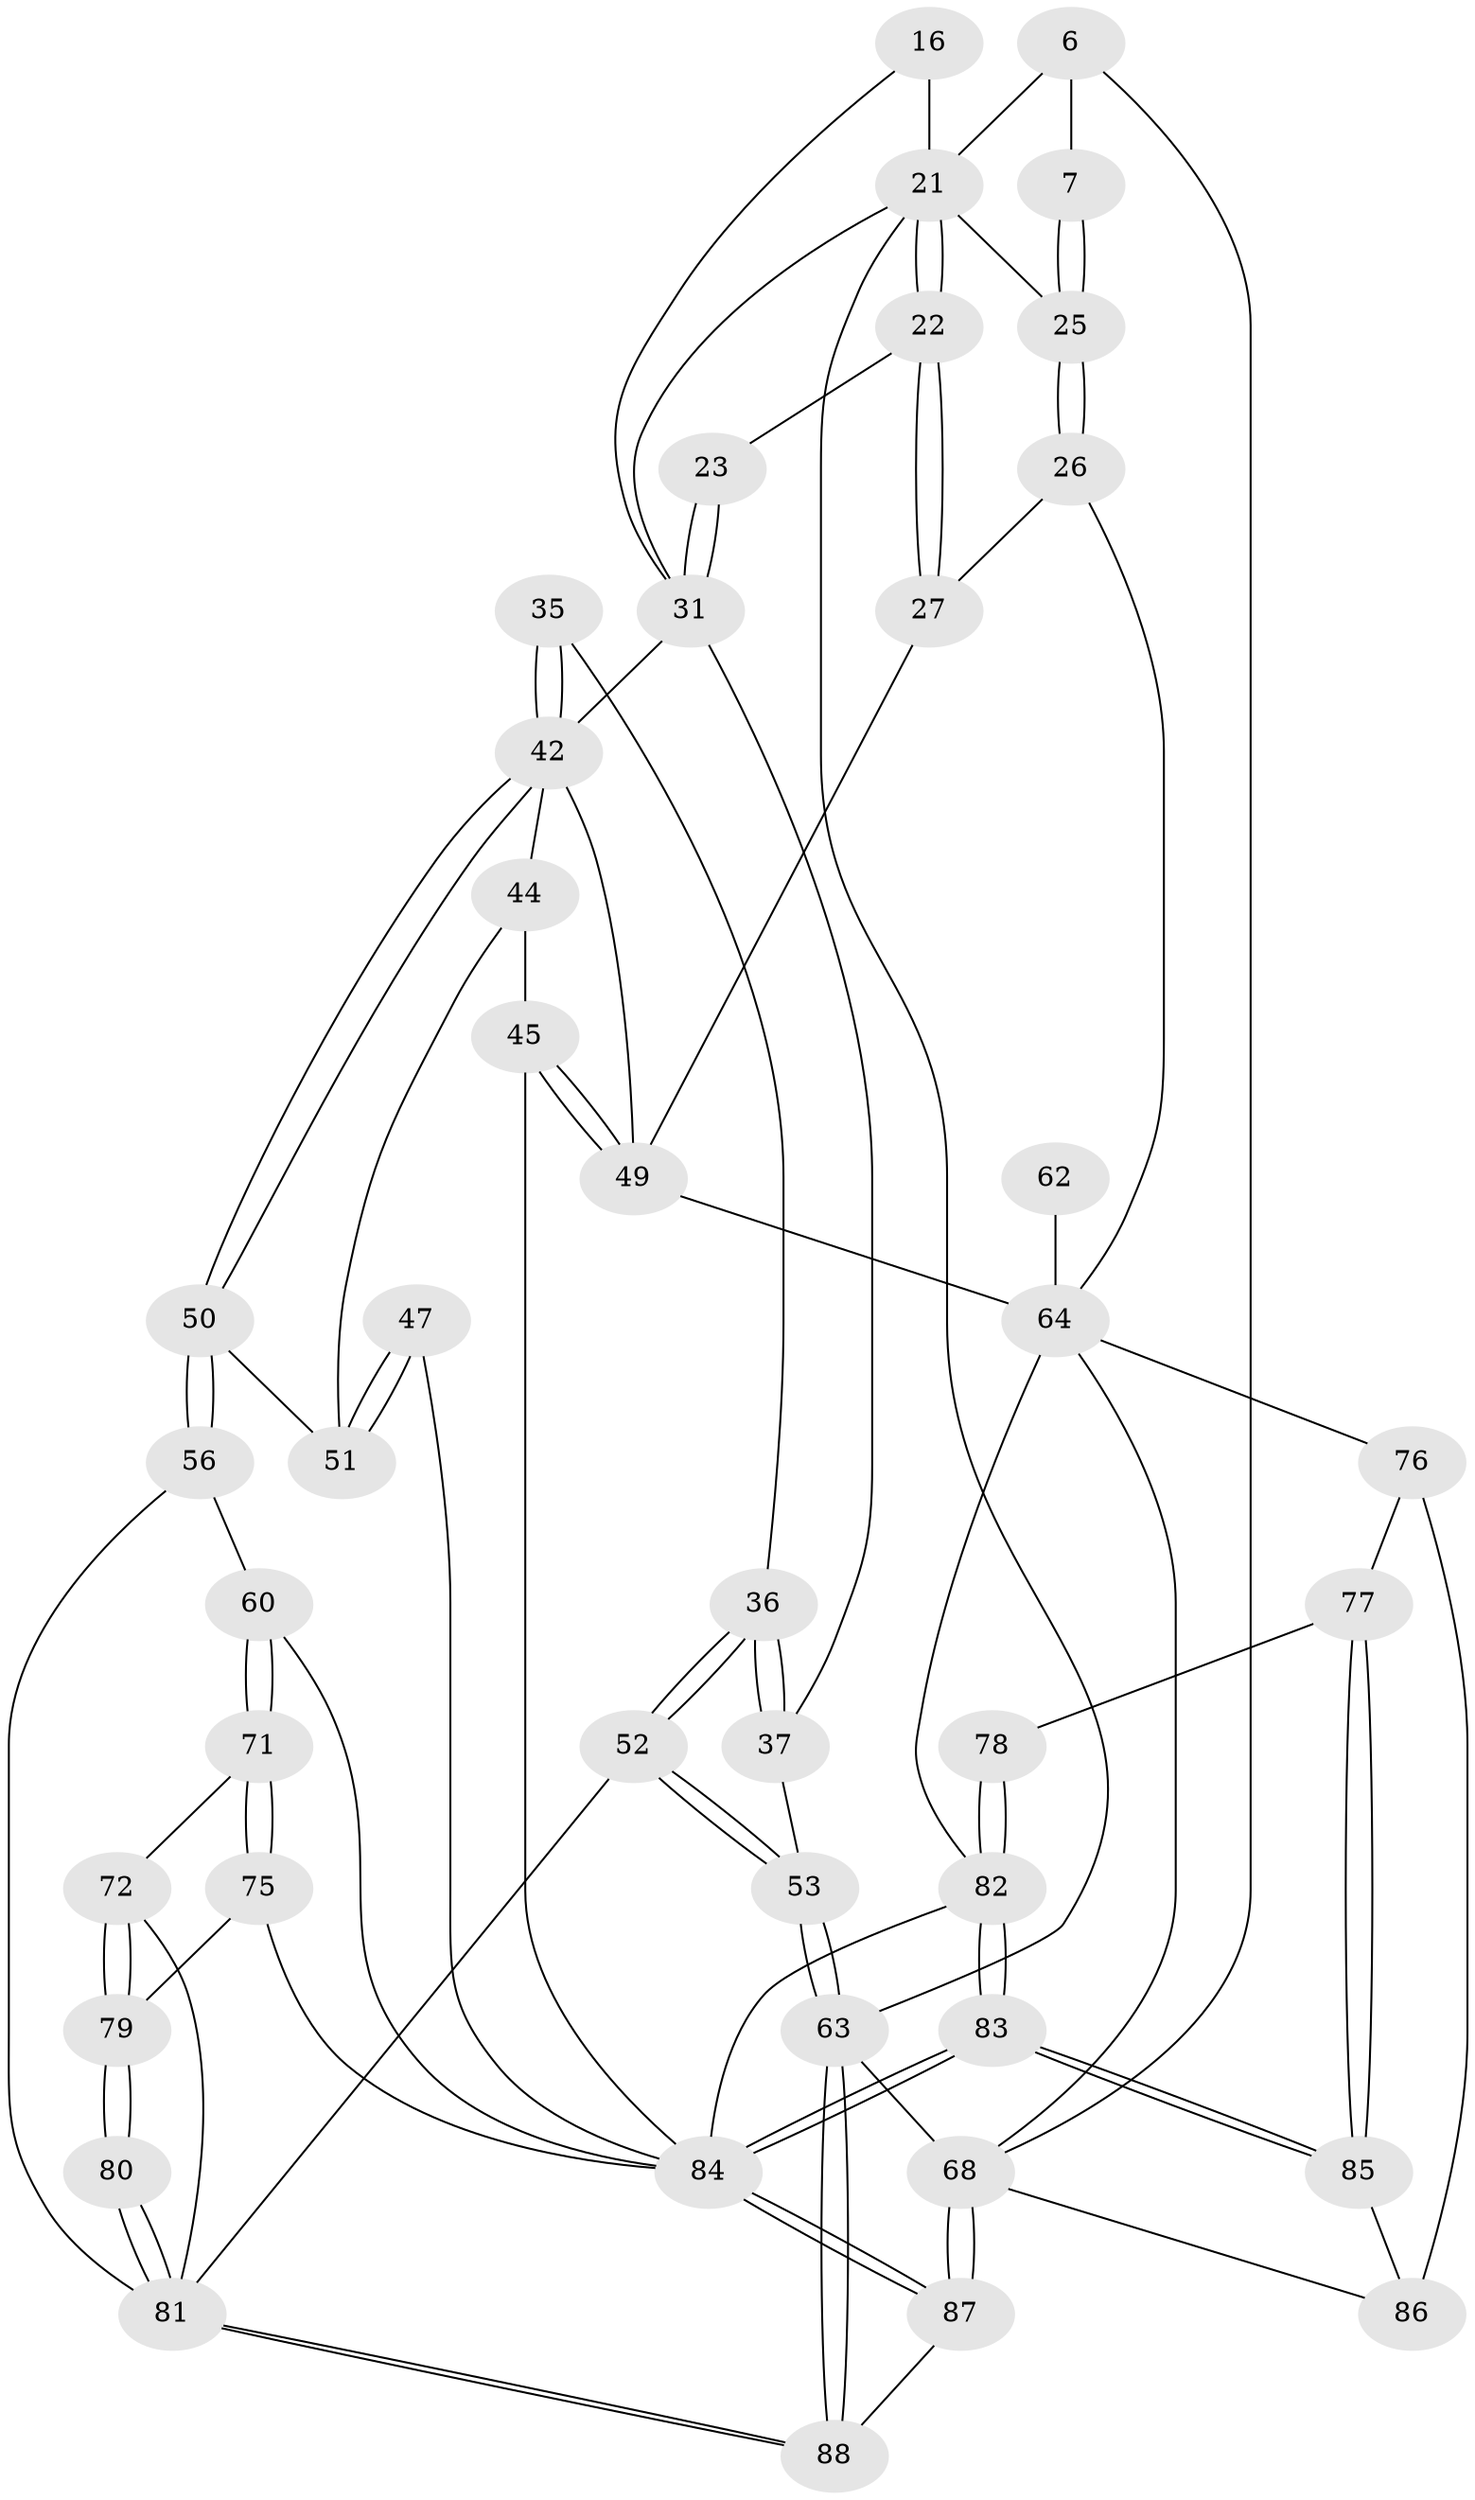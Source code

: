 // original degree distribution, {3: 0.022727272727272728, 4: 0.2727272727272727, 5: 0.45454545454545453, 6: 0.25}
// Generated by graph-tools (version 1.1) at 2025/00/03/09/25 05:00:20]
// undirected, 44 vertices, 100 edges
graph export_dot {
graph [start="1"]
  node [color=gray90,style=filled];
  6 [pos="+1+0"];
  7 [pos="+1+0"];
  16 [pos="+0.3108485442717996+0.14630972939009715",super="+12"];
  21 [pos="+0.7546230523060183+0.1811506614067295",super="+11+15"];
  22 [pos="+0.6091388306690657+0.27682024091000135"];
  23 [pos="+0.602224168822233+0.27055936649291384"];
  25 [pos="+0.8435538136231038+0.347019787902951",super="+20+8"];
  26 [pos="+0.8434476945332925+0.36501578850296107"];
  27 [pos="+0.6866015811448684+0.40532101739891524"];
  31 [pos="+0.43529371617052137+0.3967176758222874",super="+30+24+19"];
  35 [pos="+0.19252482779066707+0.4632042428799725"];
  36 [pos="+0.16467193417183296+0.4700693345925052"];
  37 [pos="+0.017230255022983705+0.30195496120373627"];
  42 [pos="+0.24848309416358436+0.5005596065350586",super="+41+34"];
  44 [pos="+0.41298595565924756+0.4955116647601666"];
  45 [pos="+0.5361582325337627+0.6146445595739987",super="+43"];
  47 [pos="+0.4130839964235503+0.6174128164358679"];
  49 [pos="+0.6308511525289534+0.5687483414250529",super="+39"];
  50 [pos="+0.2899511063893152+0.5636494274448098"];
  51 [pos="+0.30072671023874964+0.5664400216688887",super="+48"];
  52 [pos="+0+0.6825145712056037"];
  53 [pos="+0+0.6999157856603687",super="+40"];
  56 [pos="+0.25627296197598637+0.6890337046398146"];
  60 [pos="+0.44230435506168964+0.7144502579071201"];
  62 [pos="+0.8109332168249708+0.6817124907397131"];
  63 [pos="+0+1",super="+14"];
  64 [pos="+0.7245233576098101+0.6948743307123411",super="+55+54+61"];
  68 [pos="+1+1",super="+13"];
  71 [pos="+0.42727903279254714+0.7456724303339392"];
  72 [pos="+0.3552971455925645+0.7972051168626495"];
  75 [pos="+0.456745895569279+0.8809229072408999"];
  76 [pos="+0.8183098174268759+0.8461187851789693",super="+70"];
  77 [pos="+0.7809086558634004+0.827507112238941"];
  78 [pos="+0.7391910772363949+0.7937314267259457"];
  79 [pos="+0.40517112462028954+0.9015542267079512"];
  80 [pos="+0.25864490869513146+1"];
  81 [pos="+0.2549618053109755+1",super="+58+73"];
  82 [pos="+0.6428876100027568+1",super="+66+65"];
  83 [pos="+0.6419629529529798+1"];
  84 [pos="+0.6039438877831781+1",super="+74"];
  85 [pos="+0.7456551697031626+0.9524241410085141"];
  86 [pos="+0.7961099717778316+0.9397552850345596",super="+69"];
  87 [pos="+0.6002002069097658+1"];
  88 [pos="+0.19291711831777644+1"];
  6 -- 7;
  6 -- 68;
  6 -- 21;
  7 -- 25 [weight=2];
  7 -- 25;
  16 -- 21 [weight=3];
  16 -- 31;
  21 -- 22;
  21 -- 22;
  21 -- 25 [weight=2];
  21 -- 31 [weight=2];
  21 -- 63;
  22 -- 23;
  22 -- 27;
  22 -- 27;
  23 -- 31 [weight=2];
  23 -- 31;
  25 -- 26;
  25 -- 26;
  26 -- 27;
  26 -- 64;
  27 -- 49;
  31 -- 42 [weight=2];
  31 -- 37;
  35 -- 36;
  35 -- 42 [weight=2];
  35 -- 42;
  36 -- 37;
  36 -- 37;
  36 -- 52;
  36 -- 52;
  37 -- 53;
  42 -- 50;
  42 -- 50;
  42 -- 44;
  42 -- 49;
  44 -- 51;
  44 -- 45;
  45 -- 49 [weight=2];
  45 -- 49;
  45 -- 84;
  47 -- 51 [weight=2];
  47 -- 51;
  47 -- 84;
  49 -- 64;
  50 -- 51;
  50 -- 56;
  50 -- 56;
  52 -- 53;
  52 -- 53;
  52 -- 81;
  53 -- 63 [weight=2];
  53 -- 63;
  56 -- 60;
  56 -- 81;
  60 -- 71;
  60 -- 71;
  60 -- 84;
  62 -- 64 [weight=3];
  63 -- 88;
  63 -- 88;
  63 -- 68 [weight=2];
  64 -- 68;
  64 -- 82;
  64 -- 76;
  68 -- 87;
  68 -- 87;
  68 -- 86;
  71 -- 72;
  71 -- 75;
  71 -- 75;
  72 -- 79;
  72 -- 79;
  72 -- 81;
  75 -- 79;
  75 -- 84;
  76 -- 77;
  76 -- 86 [weight=2];
  77 -- 78;
  77 -- 85;
  77 -- 85;
  78 -- 82 [weight=2];
  78 -- 82;
  79 -- 80;
  79 -- 80;
  80 -- 81 [weight=2];
  80 -- 81;
  81 -- 88;
  81 -- 88;
  82 -- 83;
  82 -- 83;
  82 -- 84;
  83 -- 84;
  83 -- 84;
  83 -- 85;
  83 -- 85;
  84 -- 87;
  84 -- 87;
  85 -- 86;
  87 -- 88;
}
